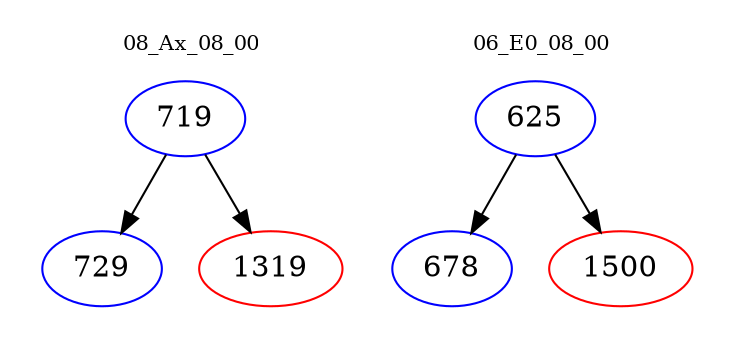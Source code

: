 digraph{
subgraph cluster_0 {
color = white
label = "08_Ax_08_00";
fontsize=10;
T0_719 [label="719", color="blue"]
T0_719 -> T0_729 [color="black"]
T0_729 [label="729", color="blue"]
T0_719 -> T0_1319 [color="black"]
T0_1319 [label="1319", color="red"]
}
subgraph cluster_1 {
color = white
label = "06_E0_08_00";
fontsize=10;
T1_625 [label="625", color="blue"]
T1_625 -> T1_678 [color="black"]
T1_678 [label="678", color="blue"]
T1_625 -> T1_1500 [color="black"]
T1_1500 [label="1500", color="red"]
}
}
